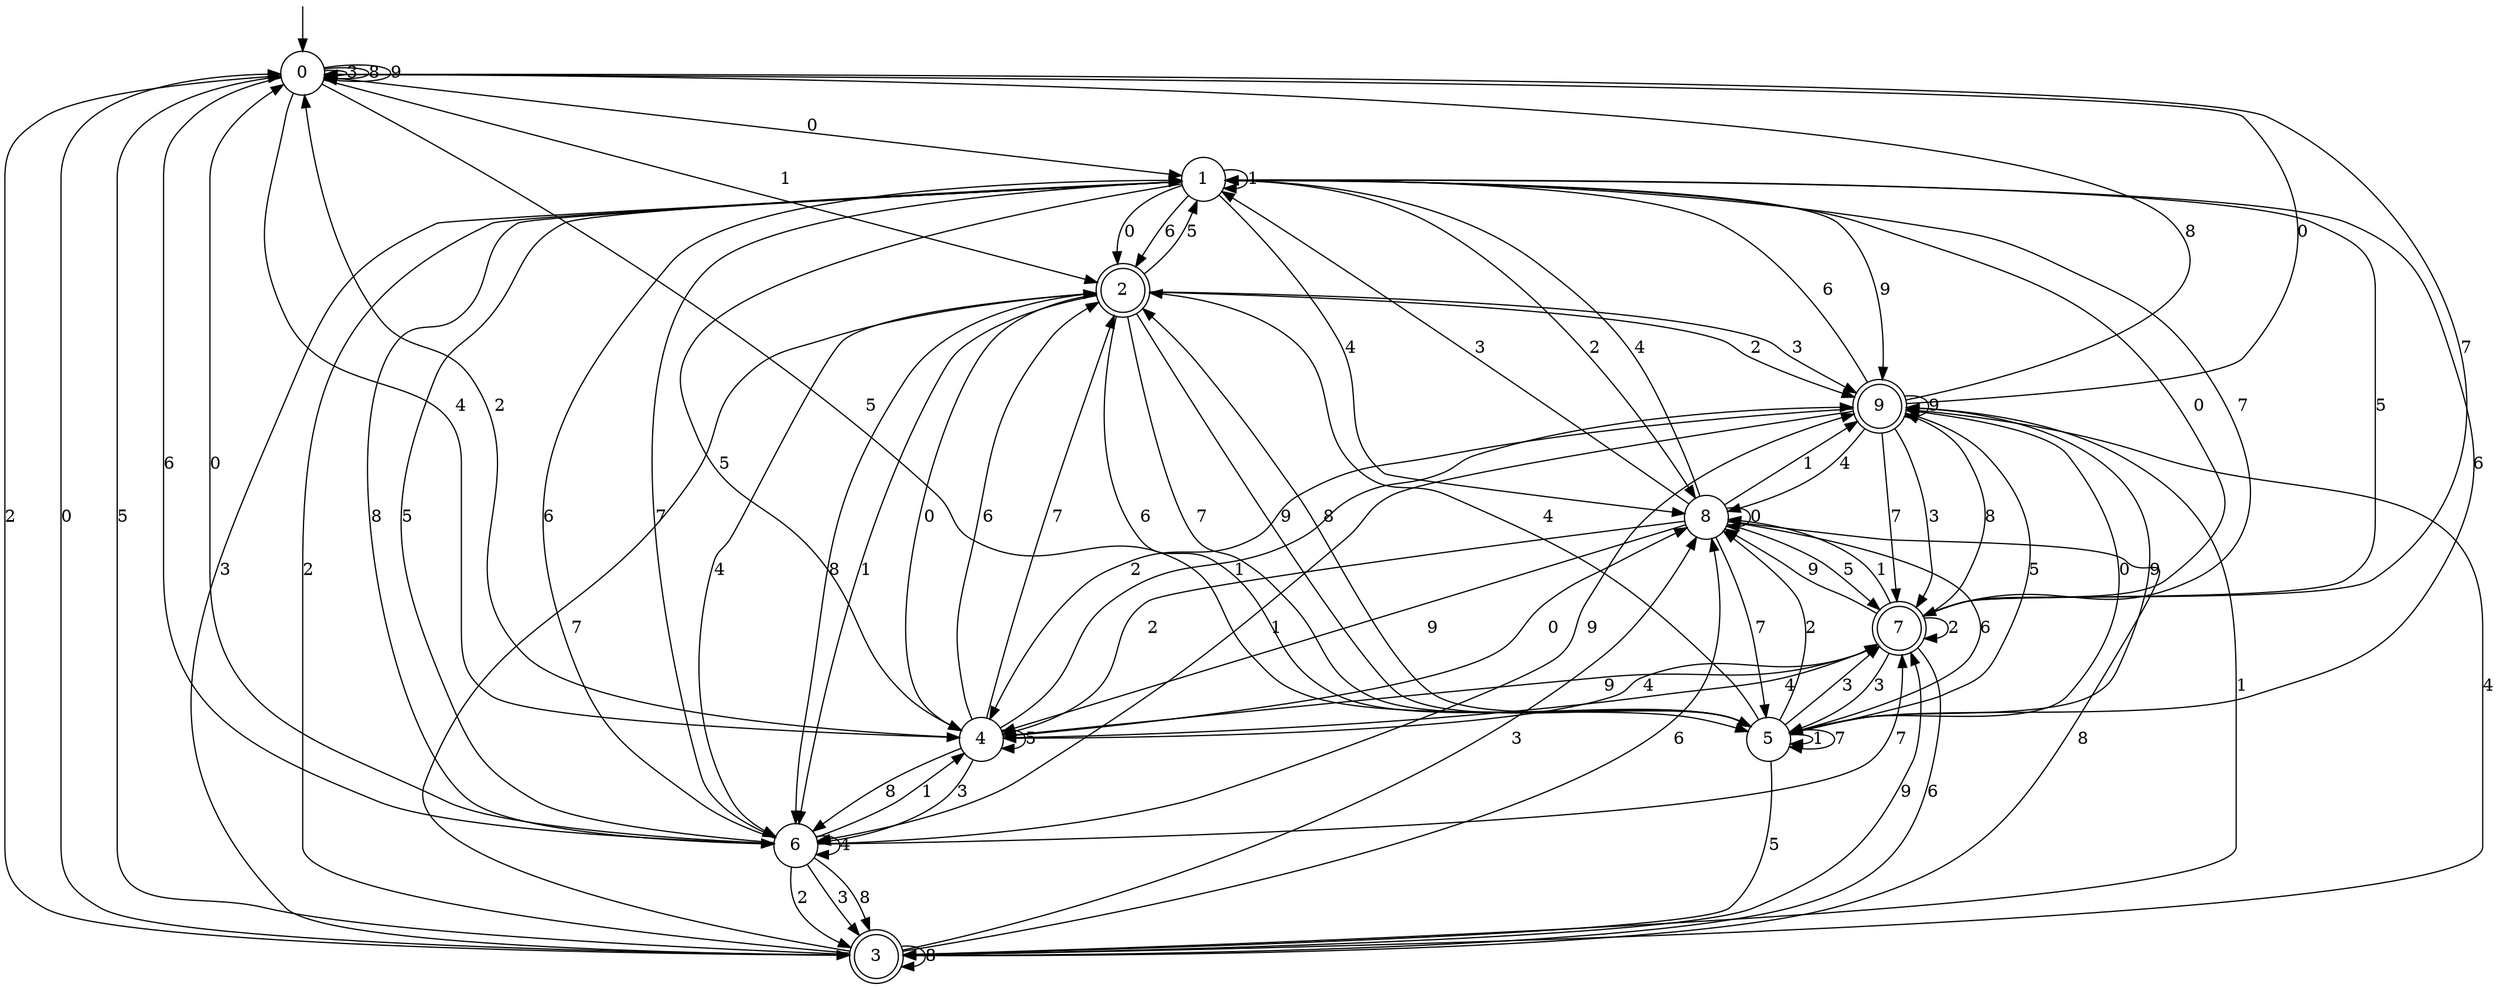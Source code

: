 digraph g {

	s0 [shape="circle" label="0"];
	s1 [shape="circle" label="1"];
	s2 [shape="doublecircle" label="2"];
	s3 [shape="doublecircle" label="3"];
	s4 [shape="circle" label="4"];
	s5 [shape="circle" label="5"];
	s6 [shape="circle" label="6"];
	s7 [shape="doublecircle" label="7"];
	s8 [shape="circle" label="8"];
	s9 [shape="doublecircle" label="9"];
	s0 -> s1 [label="0"];
	s0 -> s2 [label="1"];
	s0 -> s3 [label="2"];
	s0 -> s0 [label="3"];
	s0 -> s4 [label="4"];
	s0 -> s5 [label="5"];
	s0 -> s6 [label="6"];
	s0 -> s7 [label="7"];
	s0 -> s0 [label="8"];
	s0 -> s0 [label="9"];
	s1 -> s2 [label="0"];
	s1 -> s1 [label="1"];
	s1 -> s8 [label="2"];
	s1 -> s3 [label="3"];
	s1 -> s8 [label="4"];
	s1 -> s4 [label="5"];
	s1 -> s2 [label="6"];
	s1 -> s6 [label="7"];
	s1 -> s6 [label="8"];
	s1 -> s9 [label="9"];
	s2 -> s4 [label="0"];
	s2 -> s6 [label="1"];
	s2 -> s9 [label="2"];
	s2 -> s9 [label="3"];
	s2 -> s6 [label="4"];
	s2 -> s1 [label="5"];
	s2 -> s5 [label="6"];
	s2 -> s5 [label="7"];
	s2 -> s6 [label="8"];
	s2 -> s5 [label="9"];
	s3 -> s0 [label="0"];
	s3 -> s9 [label="1"];
	s3 -> s1 [label="2"];
	s3 -> s8 [label="3"];
	s3 -> s9 [label="4"];
	s3 -> s0 [label="5"];
	s3 -> s8 [label="6"];
	s3 -> s2 [label="7"];
	s3 -> s3 [label="8"];
	s3 -> s7 [label="9"];
	s4 -> s8 [label="0"];
	s4 -> s9 [label="1"];
	s4 -> s0 [label="2"];
	s4 -> s6 [label="3"];
	s4 -> s7 [label="4"];
	s4 -> s4 [label="5"];
	s4 -> s2 [label="6"];
	s4 -> s2 [label="7"];
	s4 -> s6 [label="8"];
	s4 -> s7 [label="9"];
	s5 -> s9 [label="0"];
	s5 -> s5 [label="1"];
	s5 -> s8 [label="2"];
	s5 -> s7 [label="3"];
	s5 -> s2 [label="4"];
	s5 -> s3 [label="5"];
	s5 -> s1 [label="6"];
	s5 -> s5 [label="7"];
	s5 -> s2 [label="8"];
	s5 -> s9 [label="9"];
	s6 -> s0 [label="0"];
	s6 -> s4 [label="1"];
	s6 -> s3 [label="2"];
	s6 -> s3 [label="3"];
	s6 -> s6 [label="4"];
	s6 -> s1 [label="5"];
	s6 -> s1 [label="6"];
	s6 -> s7 [label="7"];
	s6 -> s3 [label="8"];
	s6 -> s9 [label="9"];
	s7 -> s1 [label="0"];
	s7 -> s8 [label="1"];
	s7 -> s7 [label="2"];
	s7 -> s5 [label="3"];
	s7 -> s4 [label="4"];
	s7 -> s1 [label="5"];
	s7 -> s3 [label="6"];
	s7 -> s1 [label="7"];
	s7 -> s9 [label="8"];
	s7 -> s8 [label="9"];
	s8 -> s8 [label="0"];
	s8 -> s9 [label="1"];
	s8 -> s4 [label="2"];
	s8 -> s1 [label="3"];
	s8 -> s1 [label="4"];
	s8 -> s7 [label="5"];
	s8 -> s5 [label="6"];
	s8 -> s5 [label="7"];
	s8 -> s3 [label="8"];
	s8 -> s4 [label="9"];
	s9 -> s0 [label="0"];
	s9 -> s6 [label="1"];
	s9 -> s4 [label="2"];
	s9 -> s7 [label="3"];
	s9 -> s8 [label="4"];
	s9 -> s5 [label="5"];
	s9 -> s1 [label="6"];
	s9 -> s7 [label="7"];
	s9 -> s0 [label="8"];
	s9 -> s9 [label="9"];

__start0 [label="" shape="none" width="0" height="0"];
__start0 -> s0;

}
